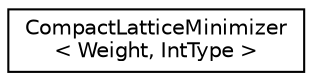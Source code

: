 digraph "Graphical Class Hierarchy"
{
  edge [fontname="Helvetica",fontsize="10",labelfontname="Helvetica",labelfontsize="10"];
  node [fontname="Helvetica",fontsize="10",shape=record];
  rankdir="LR";
  Node0 [label="CompactLatticeMinimizer\l\< Weight, IntType \>",height=0.2,width=0.4,color="black", fillcolor="white", style="filled",URL="$classfst_1_1CompactLatticeMinimizer.html"];
}
